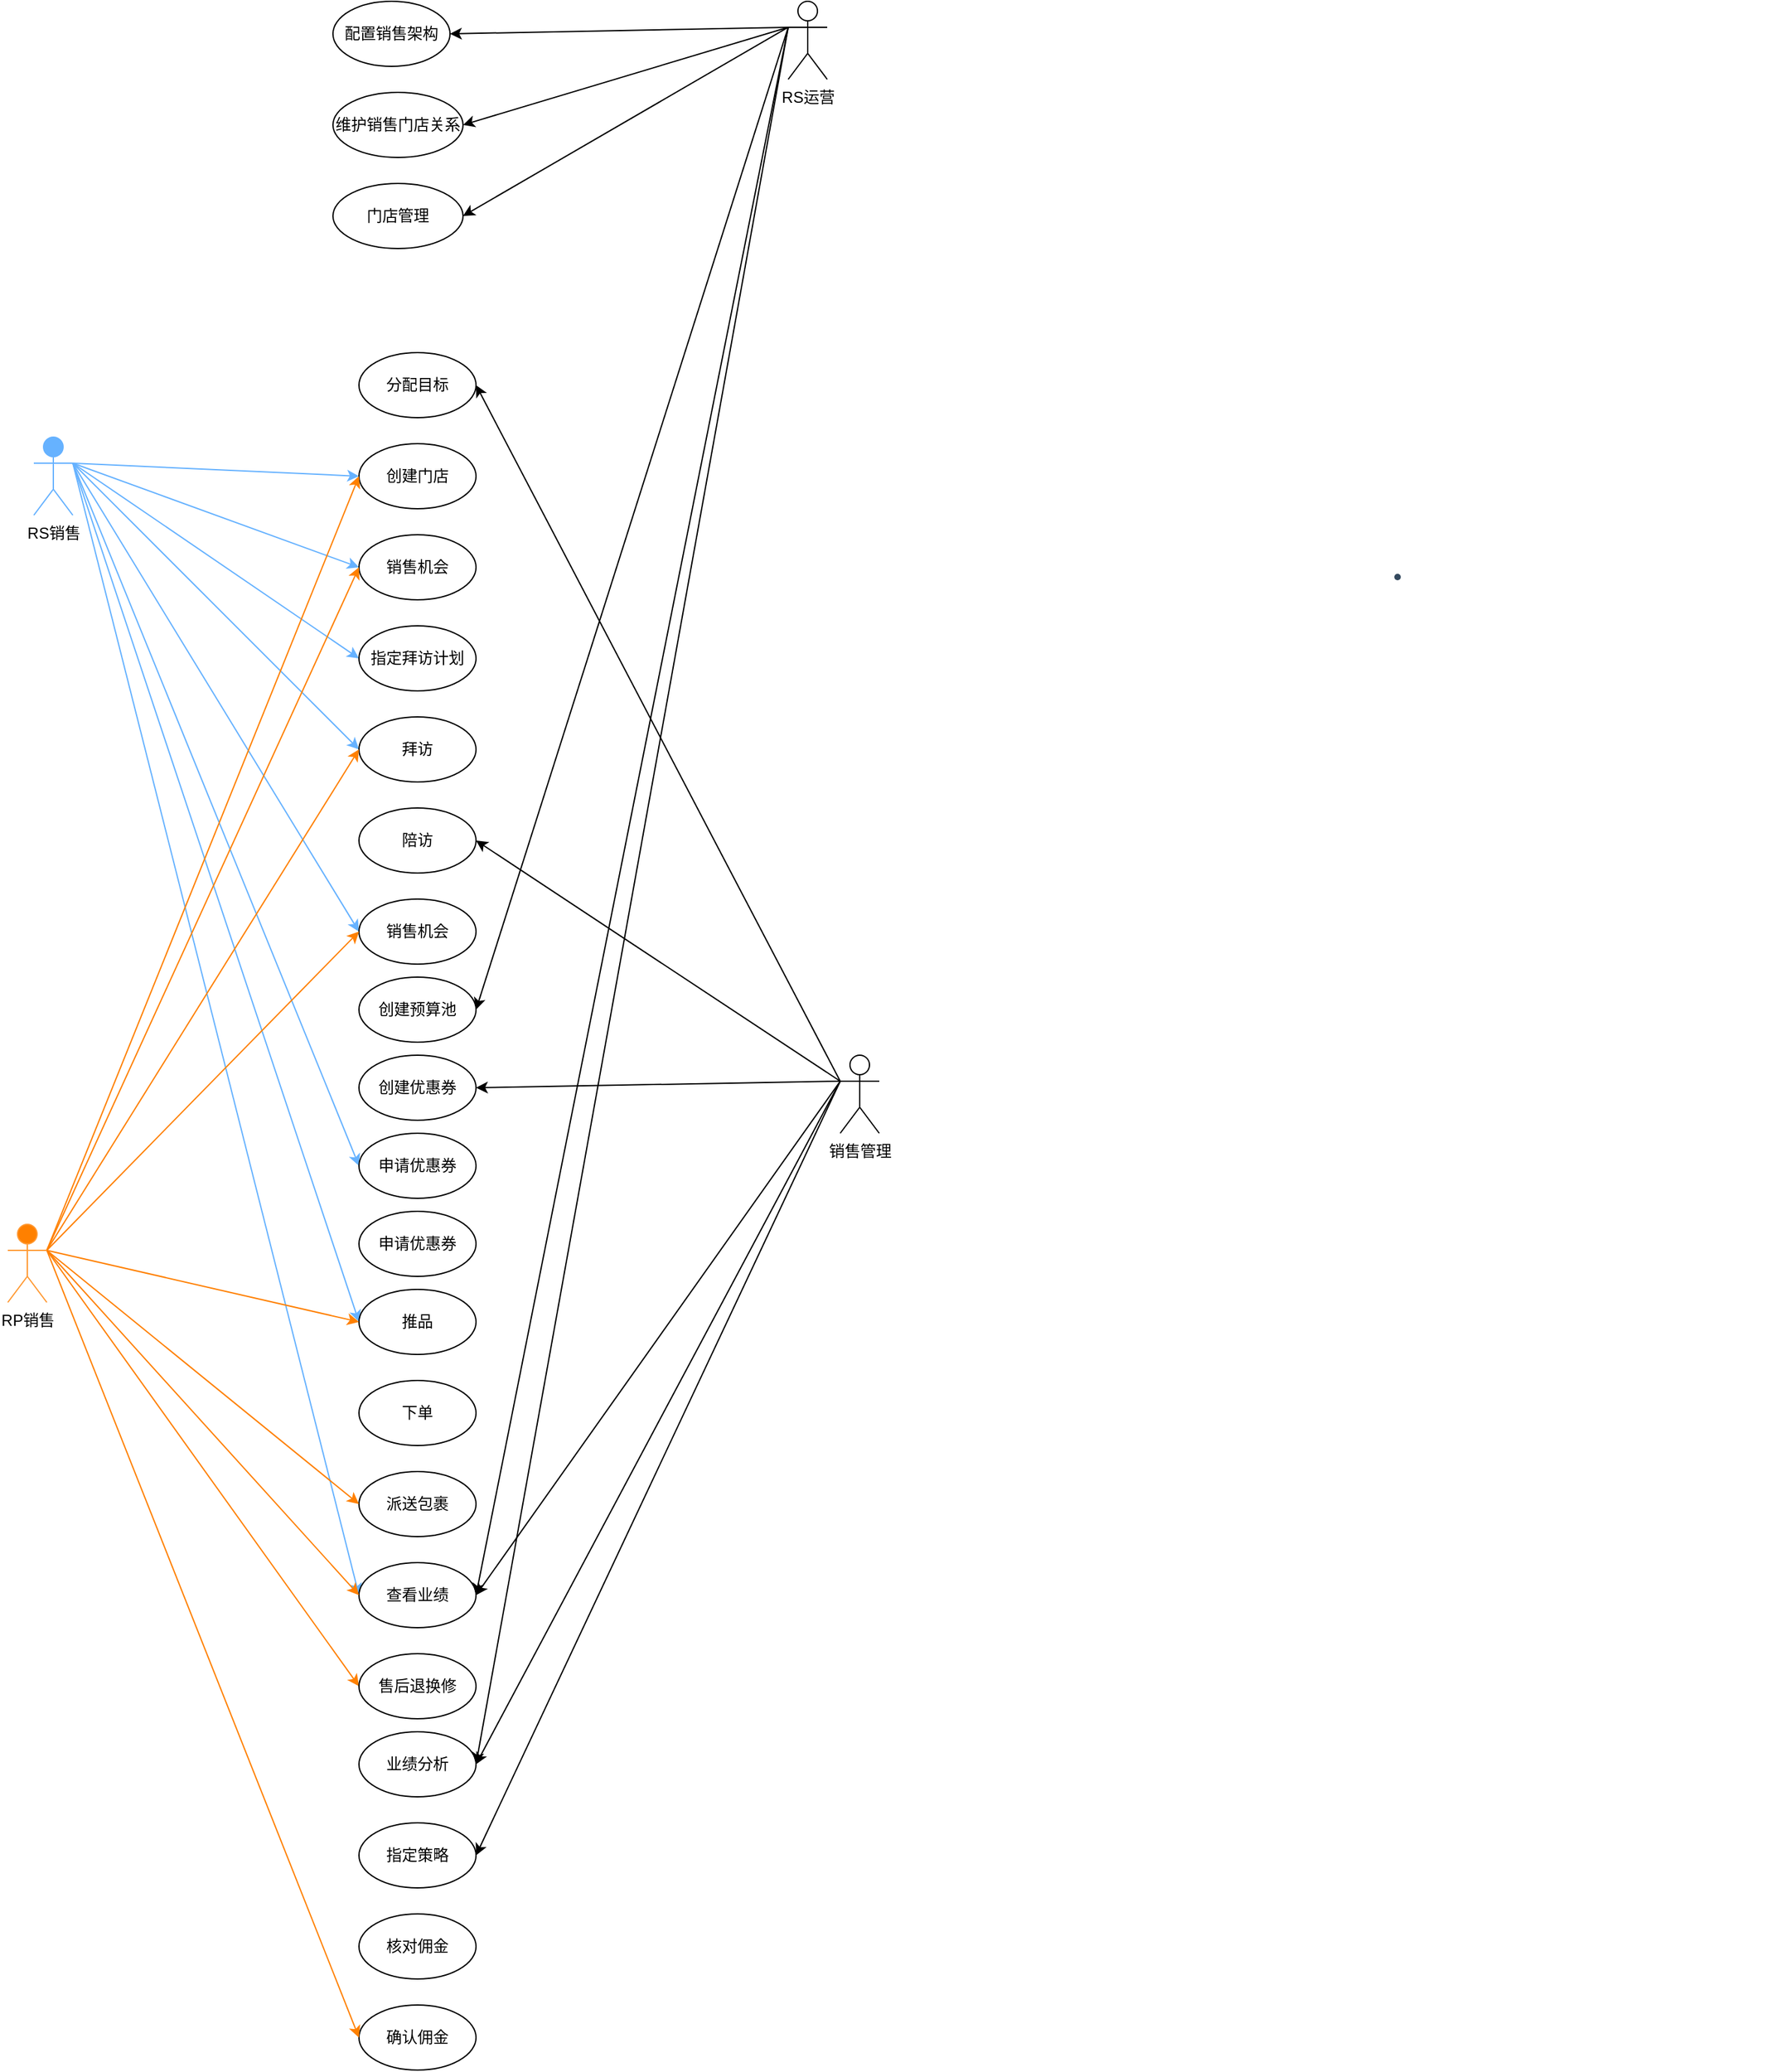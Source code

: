 <mxfile version="27.1.6">
  <diagram name="第 1 页" id="Rd4k-c5nyx-5NQ8se79g">
    <mxGraphModel dx="1183" dy="1963" grid="1" gridSize="10" guides="1" tooltips="1" connect="1" arrows="1" fold="1" page="1" pageScale="1" pageWidth="827" pageHeight="1169" math="0" shadow="0">
      <root>
        <mxCell id="0" />
        <mxCell id="1" parent="0" />
        <mxCell id="XD7w7CoPH_M2G8A22QaK-30" style="rounded=0;orthogonalLoop=1;jettySize=auto;html=1;entryX=0;entryY=0.5;entryDx=0;entryDy=0;exitX=1;exitY=0.333;exitDx=0;exitDy=0;exitPerimeter=0;fillColor=none;strokeColor=#66B2FF;" edge="1" parent="1" source="13VthSZgflkiJFEwZ5WM-1" target="XD7w7CoPH_M2G8A22QaK-26">
          <mxGeometry relative="1" as="geometry" />
        </mxCell>
        <mxCell id="XD7w7CoPH_M2G8A22QaK-32" style="edgeStyle=none;rounded=0;orthogonalLoop=1;jettySize=auto;html=1;entryX=0;entryY=0.5;entryDx=0;entryDy=0;exitX=1;exitY=0.333;exitDx=0;exitDy=0;exitPerimeter=0;fillColor=none;strokeColor=#66B2FF;" edge="1" parent="1" source="13VthSZgflkiJFEwZ5WM-1" target="XD7w7CoPH_M2G8A22QaK-1">
          <mxGeometry relative="1" as="geometry" />
        </mxCell>
        <mxCell id="XD7w7CoPH_M2G8A22QaK-33" style="edgeStyle=none;rounded=0;orthogonalLoop=1;jettySize=auto;html=1;entryX=0;entryY=0.5;entryDx=0;entryDy=0;exitX=1;exitY=0.333;exitDx=0;exitDy=0;exitPerimeter=0;fillColor=none;strokeColor=#66B2FF;" edge="1" parent="1" source="13VthSZgflkiJFEwZ5WM-1" target="13VthSZgflkiJFEwZ5WM-2">
          <mxGeometry relative="1" as="geometry" />
        </mxCell>
        <mxCell id="XD7w7CoPH_M2G8A22QaK-34" style="edgeStyle=none;rounded=0;orthogonalLoop=1;jettySize=auto;html=1;entryX=0;entryY=0.5;entryDx=0;entryDy=0;exitX=1;exitY=0.333;exitDx=0;exitDy=0;exitPerimeter=0;fillColor=none;strokeColor=#66B2FF;" edge="1" parent="1" source="13VthSZgflkiJFEwZ5WM-1" target="XD7w7CoPH_M2G8A22QaK-13">
          <mxGeometry relative="1" as="geometry" />
        </mxCell>
        <mxCell id="XD7w7CoPH_M2G8A22QaK-37" style="edgeStyle=none;rounded=0;orthogonalLoop=1;jettySize=auto;html=1;entryX=0;entryY=0.5;entryDx=0;entryDy=0;exitX=1;exitY=0.333;exitDx=0;exitDy=0;exitPerimeter=0;fillColor=none;strokeColor=#66B2FF;" edge="1" parent="1" source="13VthSZgflkiJFEwZ5WM-1" target="XD7w7CoPH_M2G8A22QaK-36">
          <mxGeometry relative="1" as="geometry" />
        </mxCell>
        <mxCell id="XD7w7CoPH_M2G8A22QaK-38" style="edgeStyle=none;rounded=0;orthogonalLoop=1;jettySize=auto;html=1;entryX=0;entryY=0.5;entryDx=0;entryDy=0;exitX=1;exitY=0.333;exitDx=0;exitDy=0;exitPerimeter=0;fillColor=none;strokeColor=#66B2FF;" edge="1" parent="1" source="13VthSZgflkiJFEwZ5WM-1" target="XD7w7CoPH_M2G8A22QaK-16">
          <mxGeometry relative="1" as="geometry" />
        </mxCell>
        <mxCell id="XD7w7CoPH_M2G8A22QaK-39" style="edgeStyle=none;rounded=0;orthogonalLoop=1;jettySize=auto;html=1;entryX=0;entryY=0.5;entryDx=0;entryDy=0;exitX=1;exitY=0.333;exitDx=0;exitDy=0;exitPerimeter=0;fillColor=none;strokeColor=#66B2FF;" edge="1" parent="1" source="13VthSZgflkiJFEwZ5WM-1" target="XD7w7CoPH_M2G8A22QaK-18">
          <mxGeometry relative="1" as="geometry" />
        </mxCell>
        <mxCell id="XD7w7CoPH_M2G8A22QaK-42" style="edgeStyle=none;rounded=0;orthogonalLoop=1;jettySize=auto;html=1;exitX=1;exitY=0.333;exitDx=0;exitDy=0;exitPerimeter=0;entryX=0;entryY=0.5;entryDx=0;entryDy=0;fillColor=none;strokeColor=#66B2FF;" edge="1" parent="1" source="13VthSZgflkiJFEwZ5WM-1" target="XD7w7CoPH_M2G8A22QaK-20">
          <mxGeometry relative="1" as="geometry" />
        </mxCell>
        <mxCell id="13VthSZgflkiJFEwZ5WM-1" value="RS销售" style="shape=umlActor;verticalLabelPosition=bottom;verticalAlign=top;html=1;outlineConnect=0;fillColor=#66B2FF;strokeColor=#66B2FF;" parent="1" vertex="1">
          <mxGeometry x="50" y="75" width="30" height="60" as="geometry" />
        </mxCell>
        <mxCell id="13VthSZgflkiJFEwZ5WM-2" value="指定拜访计划" style="ellipse;whiteSpace=wrap;html=1;" parent="1" vertex="1">
          <mxGeometry x="300" y="220" width="90" height="50" as="geometry" />
        </mxCell>
        <mxCell id="XD7w7CoPH_M2G8A22QaK-1" value="销售机会" style="ellipse;whiteSpace=wrap;html=1;" vertex="1" parent="1">
          <mxGeometry x="300" y="150" width="90" height="50" as="geometry" />
        </mxCell>
        <mxCell id="XD7w7CoPH_M2G8A22QaK-11" value="&lt;ul style=&quot;box-sizing: border-box; --tw-border-spacing-x: 0; --tw-border-spacing-y: 0; --tw-translate-x: 0; --tw-translate-y: 0; --tw-rotate: 0; --tw-skew-x: 0; --tw-skew-y: 0; --tw-scale-x: 1; --tw-scale-y: 1; --tw-pan-x: ; --tw-pan-y: ; --tw-pinch-zoom: ; --tw-scroll-snap-strictness: proximity; --tw-ordinal: ; --tw-slashed-zero: ; --tw-numeric-figure: ; --tw-numeric-spacing: ; --tw-numeric-fraction: ; --tw-ring-inset: ; --tw-ring-offset-width: 0px; --tw-ring-offset-color: light-dark(#fff, #000000); --tw-ring-color: rgb(59 130 246 / .5); --tw-ring-offset-shadow: 0 0 #0000; --tw-ring-shadow: 0 0 #0000; --tw-shadow: 0 0 #0000; --tw-shadow-colored: 0 0 #0000; --tw-blur: ; --tw-brightness: ; --tw-contrast: ; --tw-grayscale: ; --tw-hue-rotate: ; --tw-invert: ; --tw-saturate: ; --tw-sepia: ; --tw-drop-shadow: ; --tw-backdrop-blur: ; --tw-backdrop-brightness: ; --tw-backdrop-contrast: ; --tw-backdrop-grayscale: ; --tw-backdrop-hue-rotate: ; --tw-backdrop-invert: ; --tw-backdrop-opacity: ; --tw-backdrop-saturate: ; --tw-backdrop-sepia: ; margin: 0px; padding-left: 30px; position: relative; caret-color: rgb(52, 73, 94); color: rgb(52, 73, 94); font-family: Ubuntu, &amp;quot;Source Sans Pro&amp;quot;, sans-serif; font-size: 16px; font-style: normal; font-variant-caps: normal; font-weight: 400; letter-spacing: normal; text-align: left; text-indent: 0px; text-transform: none; white-space: normal; word-spacing: 0px; -webkit-text-stroke-width: 0px; text-decoration: none;&quot; data-mark=&quot;-&quot; class=&quot;ul-list&quot;&gt;&lt;li style=&quot;box-sizing: border-box; --tw-border-spacing-x: 0; --tw-border-spacing-y: 0; --tw-translate-x: 0; --tw-translate-y: 0; --tw-rotate: 0; --tw-skew-x: 0; --tw-skew-y: 0; --tw-scale-x: 1; --tw-scale-y: 1; --tw-pan-x: ; --tw-pan-y: ; --tw-pinch-zoom: ; --tw-scroll-snap-strictness: proximity; --tw-ordinal: ; --tw-slashed-zero: ; --tw-numeric-figure: ; --tw-numeric-spacing: ; --tw-numeric-fraction: ; --tw-ring-inset: ; --tw-ring-offset-width: 0px; --tw-ring-offset-color: light-dark(#fff, #000000); --tw-ring-color: rgb(59 130 246 / .5); --tw-ring-offset-shadow: 0 0 #0000; --tw-ring-shadow: 0 0 #0000; --tw-shadow: 0 0 #0000; --tw-shadow-colored: 0 0 #0000; --tw-blur: ; --tw-brightness: ; --tw-contrast: ; --tw-grayscale: ; --tw-hue-rotate: ; --tw-invert: ; --tw-saturate: ; --tw-sepia: ; --tw-drop-shadow: ; --tw-backdrop-blur: ; --tw-backdrop-brightness: ; --tw-backdrop-contrast: ; --tw-backdrop-grayscale: ; --tw-backdrop-hue-rotate: ; --tw-backdrop-invert: ; --tw-backdrop-opacity: ; --tw-backdrop-saturate: ; --tw-backdrop-sepia: ; margin: 0px; position: relative;&quot; class=&quot;md-list-item md-focus-container&quot;&gt;&lt;p style=&quot;box-sizing: border-box; --tw-border-spacing-x: 0; --tw-border-spacing-y: 0; --tw-translate-x: 0; --tw-translate-y: 0; --tw-rotate: 0; --tw-skew-x: 0; --tw-skew-y: 0; --tw-scale-x: 1; --tw-scale-y: 1; --tw-pan-x: ; --tw-pan-y: ; --tw-pinch-zoom: ; --tw-scroll-snap-strictness: proximity; --tw-ordinal: ; --tw-slashed-zero: ; --tw-numeric-figure: ; --tw-numeric-spacing: ; --tw-numeric-fraction: ; --tw-ring-inset: ; --tw-ring-offset-width: 0px; --tw-ring-offset-color: light-dark(#fff, #000000); --tw-ring-color: rgb(59 130 246 / .5); --tw-ring-offset-shadow: 0 0 #0000; --tw-ring-shadow: 0 0 #0000; --tw-shadow: 0 0 #0000; --tw-shadow-colored: 0 0 #0000; --tw-blur: ; --tw-brightness: ; --tw-contrast: ; --tw-grayscale: ; --tw-hue-rotate: ; --tw-invert: ; --tw-saturate: ; --tw-sepia: ; --tw-drop-shadow: ; --tw-backdrop-blur: ; --tw-backdrop-brightness: ; --tw-backdrop-contrast: ; --tw-backdrop-grayscale: ; --tw-backdrop-hue-rotate: ; --tw-backdrop-invert: ; --tw-backdrop-opacity: ; --tw-backdrop-saturate: ; --tw-backdrop-sepia: ; line-height: 1.6rem; orphans: 4; margin: 0px 0px 0.5rem; white-space: pre-wrap; position: relative; word-spacing: 0.05rem;&quot; class=&quot;md-end-block md-p md-focus&quot;&gt;&lt;br&gt;&lt;/p&gt;&lt;/li&gt;&lt;/ul&gt;" style="text;html=1;align=center;verticalAlign=middle;whiteSpace=wrap;rounded=0;" vertex="1" parent="1">
          <mxGeometry x="800" y="170" width="600" height="30" as="geometry" />
        </mxCell>
        <mxCell id="XD7w7CoPH_M2G8A22QaK-13" value="拜访" style="ellipse;whiteSpace=wrap;html=1;" vertex="1" parent="1">
          <mxGeometry x="300" y="290" width="90" height="50" as="geometry" />
        </mxCell>
        <mxCell id="XD7w7CoPH_M2G8A22QaK-14" value="陪访" style="ellipse;whiteSpace=wrap;html=1;" vertex="1" parent="1">
          <mxGeometry x="300" y="360" width="90" height="50" as="geometry" />
        </mxCell>
        <mxCell id="XD7w7CoPH_M2G8A22QaK-15" value="创建优惠券" style="ellipse;whiteSpace=wrap;html=1;" vertex="1" parent="1">
          <mxGeometry x="300" y="550" width="90" height="50" as="geometry" />
        </mxCell>
        <mxCell id="XD7w7CoPH_M2G8A22QaK-16" value="申请优惠券" style="ellipse;whiteSpace=wrap;html=1;" vertex="1" parent="1">
          <mxGeometry x="300" y="610" width="90" height="50" as="geometry" />
        </mxCell>
        <mxCell id="XD7w7CoPH_M2G8A22QaK-18" value="推品" style="ellipse;whiteSpace=wrap;html=1;" vertex="1" parent="1">
          <mxGeometry x="300" y="730" width="90" height="50" as="geometry" />
        </mxCell>
        <mxCell id="XD7w7CoPH_M2G8A22QaK-19" value="下单" style="ellipse;whiteSpace=wrap;html=1;" vertex="1" parent="1">
          <mxGeometry x="300" y="800" width="90" height="50" as="geometry" />
        </mxCell>
        <mxCell id="XD7w7CoPH_M2G8A22QaK-20" value="查看业绩" style="ellipse;whiteSpace=wrap;html=1;" vertex="1" parent="1">
          <mxGeometry x="300" y="940" width="90" height="50" as="geometry" />
        </mxCell>
        <mxCell id="XD7w7CoPH_M2G8A22QaK-21" value="业绩分析" style="ellipse;whiteSpace=wrap;html=1;" vertex="1" parent="1">
          <mxGeometry x="300" y="1070" width="90" height="50" as="geometry" />
        </mxCell>
        <mxCell id="XD7w7CoPH_M2G8A22QaK-22" value="指定策略" style="ellipse;whiteSpace=wrap;html=1;" vertex="1" parent="1">
          <mxGeometry x="300" y="1140" width="90" height="50" as="geometry" />
        </mxCell>
        <mxCell id="XD7w7CoPH_M2G8A22QaK-25" value="派送包裹" style="ellipse;whiteSpace=wrap;html=1;" vertex="1" parent="1">
          <mxGeometry x="300" y="870" width="90" height="50" as="geometry" />
        </mxCell>
        <mxCell id="XD7w7CoPH_M2G8A22QaK-26" value="创建门店" style="ellipse;whiteSpace=wrap;html=1;" vertex="1" parent="1">
          <mxGeometry x="300" y="80" width="90" height="50" as="geometry" />
        </mxCell>
        <mxCell id="XD7w7CoPH_M2G8A22QaK-29" value="核对佣金" style="ellipse;whiteSpace=wrap;html=1;" vertex="1" parent="1">
          <mxGeometry x="300" y="1210" width="90" height="50" as="geometry" />
        </mxCell>
        <mxCell id="XD7w7CoPH_M2G8A22QaK-36" value="销售机会" style="ellipse;whiteSpace=wrap;html=1;" vertex="1" parent="1">
          <mxGeometry x="300" y="430" width="90" height="50" as="geometry" />
        </mxCell>
        <mxCell id="XD7w7CoPH_M2G8A22QaK-49" value="创建预算池" style="ellipse;whiteSpace=wrap;html=1;" vertex="1" parent="1">
          <mxGeometry x="300" y="490" width="90" height="50" as="geometry" />
        </mxCell>
        <mxCell id="XD7w7CoPH_M2G8A22QaK-51" value="确认佣金" style="ellipse;whiteSpace=wrap;html=1;" vertex="1" parent="1">
          <mxGeometry x="300" y="1280" width="90" height="50" as="geometry" />
        </mxCell>
        <mxCell id="XD7w7CoPH_M2G8A22QaK-52" value="配置销售架构" style="ellipse;whiteSpace=wrap;html=1;" vertex="1" parent="1">
          <mxGeometry x="280" y="-260" width="90" height="50" as="geometry" />
        </mxCell>
        <mxCell id="XD7w7CoPH_M2G8A22QaK-69" style="edgeStyle=none;rounded=0;orthogonalLoop=1;jettySize=auto;html=1;entryX=0;entryY=0.5;entryDx=0;entryDy=0;exitX=1;exitY=0.333;exitDx=0;exitDy=0;exitPerimeter=0;fillColor=#ffe6cc;strokeColor=#FF8000;" edge="1" parent="1" source="XD7w7CoPH_M2G8A22QaK-53" target="XD7w7CoPH_M2G8A22QaK-26">
          <mxGeometry relative="1" as="geometry" />
        </mxCell>
        <mxCell id="XD7w7CoPH_M2G8A22QaK-70" style="edgeStyle=none;rounded=0;orthogonalLoop=1;jettySize=auto;html=1;exitX=1;exitY=0.333;exitDx=0;exitDy=0;exitPerimeter=0;entryX=0;entryY=0.5;entryDx=0;entryDy=0;fillColor=#ffe6cc;strokeColor=#FF8000;" edge="1" parent="1" source="XD7w7CoPH_M2G8A22QaK-53" target="XD7w7CoPH_M2G8A22QaK-1">
          <mxGeometry relative="1" as="geometry" />
        </mxCell>
        <mxCell id="XD7w7CoPH_M2G8A22QaK-71" style="edgeStyle=none;rounded=0;orthogonalLoop=1;jettySize=auto;html=1;exitX=1;exitY=0.333;exitDx=0;exitDy=0;exitPerimeter=0;entryX=0;entryY=0.5;entryDx=0;entryDy=0;fillColor=#ffe6cc;strokeColor=#FF8000;" edge="1" parent="1" source="XD7w7CoPH_M2G8A22QaK-53" target="XD7w7CoPH_M2G8A22QaK-13">
          <mxGeometry relative="1" as="geometry" />
        </mxCell>
        <mxCell id="XD7w7CoPH_M2G8A22QaK-72" style="edgeStyle=none;rounded=0;orthogonalLoop=1;jettySize=auto;html=1;exitX=1;exitY=0.333;exitDx=0;exitDy=0;exitPerimeter=0;entryX=0;entryY=0.5;entryDx=0;entryDy=0;fillColor=#ffe6cc;strokeColor=#FF8000;" edge="1" parent="1" source="XD7w7CoPH_M2G8A22QaK-53" target="XD7w7CoPH_M2G8A22QaK-36">
          <mxGeometry relative="1" as="geometry" />
        </mxCell>
        <mxCell id="XD7w7CoPH_M2G8A22QaK-74" style="edgeStyle=none;rounded=0;orthogonalLoop=1;jettySize=auto;html=1;exitX=1;exitY=0.333;exitDx=0;exitDy=0;exitPerimeter=0;entryX=0;entryY=0.5;entryDx=0;entryDy=0;fillColor=#ffe6cc;strokeColor=#FF8000;" edge="1" parent="1" source="XD7w7CoPH_M2G8A22QaK-53" target="XD7w7CoPH_M2G8A22QaK-18">
          <mxGeometry relative="1" as="geometry" />
        </mxCell>
        <mxCell id="XD7w7CoPH_M2G8A22QaK-75" style="edgeStyle=none;rounded=0;orthogonalLoop=1;jettySize=auto;html=1;exitX=1;exitY=0.333;exitDx=0;exitDy=0;exitPerimeter=0;entryX=0;entryY=0.5;entryDx=0;entryDy=0;fillColor=#ffe6cc;strokeColor=#FF8000;" edge="1" parent="1" source="XD7w7CoPH_M2G8A22QaK-53" target="XD7w7CoPH_M2G8A22QaK-25">
          <mxGeometry relative="1" as="geometry" />
        </mxCell>
        <mxCell id="XD7w7CoPH_M2G8A22QaK-77" style="edgeStyle=none;rounded=0;orthogonalLoop=1;jettySize=auto;html=1;exitX=1;exitY=0.333;exitDx=0;exitDy=0;exitPerimeter=0;entryX=0;entryY=0.5;entryDx=0;entryDy=0;fillColor=#ffe6cc;strokeColor=#FF8000;" edge="1" parent="1" source="XD7w7CoPH_M2G8A22QaK-53" target="XD7w7CoPH_M2G8A22QaK-51">
          <mxGeometry relative="1" as="geometry" />
        </mxCell>
        <mxCell id="XD7w7CoPH_M2G8A22QaK-79" style="edgeStyle=none;rounded=0;orthogonalLoop=1;jettySize=auto;html=1;exitX=1;exitY=0.333;exitDx=0;exitDy=0;exitPerimeter=0;entryX=0;entryY=0.5;entryDx=0;entryDy=0;fillColor=#ffe6cc;strokeColor=#FF8000;" edge="1" parent="1" source="XD7w7CoPH_M2G8A22QaK-53" target="XD7w7CoPH_M2G8A22QaK-78">
          <mxGeometry relative="1" as="geometry" />
        </mxCell>
        <mxCell id="XD7w7CoPH_M2G8A22QaK-80" style="edgeStyle=none;rounded=0;orthogonalLoop=1;jettySize=auto;html=1;exitX=1;exitY=0.333;exitDx=0;exitDy=0;exitPerimeter=0;entryX=0;entryY=0.5;entryDx=0;entryDy=0;fillColor=#ffe6cc;strokeColor=#FF8000;" edge="1" parent="1" source="XD7w7CoPH_M2G8A22QaK-53" target="XD7w7CoPH_M2G8A22QaK-20">
          <mxGeometry relative="1" as="geometry" />
        </mxCell>
        <mxCell id="XD7w7CoPH_M2G8A22QaK-53" value="RP销售" style="shape=umlActor;verticalLabelPosition=bottom;verticalAlign=top;html=1;outlineConnect=0;strokeColor=#FF9933;fillColor=#FF8000;" vertex="1" parent="1">
          <mxGeometry x="30" y="680" width="30" height="60" as="geometry" />
        </mxCell>
        <mxCell id="XD7w7CoPH_M2G8A22QaK-78" value="售后退换修" style="ellipse;whiteSpace=wrap;html=1;" vertex="1" parent="1">
          <mxGeometry x="300" y="1010" width="90" height="50" as="geometry" />
        </mxCell>
        <mxCell id="XD7w7CoPH_M2G8A22QaK-104" style="edgeStyle=none;rounded=0;orthogonalLoop=1;jettySize=auto;html=1;entryX=1;entryY=0.5;entryDx=0;entryDy=0;" edge="1" parent="1" target="XD7w7CoPH_M2G8A22QaK-52">
          <mxGeometry relative="1" as="geometry">
            <mxPoint x="630" y="-240" as="sourcePoint" />
          </mxGeometry>
        </mxCell>
        <mxCell id="XD7w7CoPH_M2G8A22QaK-108" style="edgeStyle=none;rounded=0;orthogonalLoop=1;jettySize=auto;html=1;exitX=0;exitY=0.333;exitDx=0;exitDy=0;exitPerimeter=0;entryX=1;entryY=0.5;entryDx=0;entryDy=0;" edge="1" parent="1" source="XD7w7CoPH_M2G8A22QaK-82" target="XD7w7CoPH_M2G8A22QaK-86">
          <mxGeometry relative="1" as="geometry" />
        </mxCell>
        <mxCell id="XD7w7CoPH_M2G8A22QaK-109" style="edgeStyle=none;rounded=0;orthogonalLoop=1;jettySize=auto;html=1;exitX=0;exitY=0.333;exitDx=0;exitDy=0;exitPerimeter=0;entryX=1;entryY=0.5;entryDx=0;entryDy=0;" edge="1" parent="1" source="XD7w7CoPH_M2G8A22QaK-82" target="XD7w7CoPH_M2G8A22QaK-49">
          <mxGeometry relative="1" as="geometry" />
        </mxCell>
        <mxCell id="XD7w7CoPH_M2G8A22QaK-110" style="edgeStyle=none;rounded=0;orthogonalLoop=1;jettySize=auto;html=1;exitX=0;exitY=0.333;exitDx=0;exitDy=0;exitPerimeter=0;entryX=1;entryY=0.5;entryDx=0;entryDy=0;" edge="1" parent="1" source="XD7w7CoPH_M2G8A22QaK-82" target="XD7w7CoPH_M2G8A22QaK-20">
          <mxGeometry relative="1" as="geometry" />
        </mxCell>
        <mxCell id="XD7w7CoPH_M2G8A22QaK-112" style="edgeStyle=none;rounded=0;orthogonalLoop=1;jettySize=auto;html=1;exitX=0;exitY=0.333;exitDx=0;exitDy=0;exitPerimeter=0;entryX=1;entryY=0.5;entryDx=0;entryDy=0;" edge="1" parent="1" source="XD7w7CoPH_M2G8A22QaK-82" target="XD7w7CoPH_M2G8A22QaK-21">
          <mxGeometry relative="1" as="geometry" />
        </mxCell>
        <mxCell id="XD7w7CoPH_M2G8A22QaK-114" style="edgeStyle=none;rounded=0;orthogonalLoop=1;jettySize=auto;html=1;exitX=0;exitY=0.333;exitDx=0;exitDy=0;exitPerimeter=0;entryX=1;entryY=0.5;entryDx=0;entryDy=0;" edge="1" parent="1" source="XD7w7CoPH_M2G8A22QaK-82" target="XD7w7CoPH_M2G8A22QaK-113">
          <mxGeometry relative="1" as="geometry" />
        </mxCell>
        <mxCell id="XD7w7CoPH_M2G8A22QaK-82" value="RS运营" style="shape=umlActor;verticalLabelPosition=bottom;verticalAlign=top;html=1;outlineConnect=0;" vertex="1" parent="1">
          <mxGeometry x="630" y="-260" width="30" height="60" as="geometry" />
        </mxCell>
        <mxCell id="XD7w7CoPH_M2G8A22QaK-86" value="维护销售门店关系" style="ellipse;whiteSpace=wrap;html=1;" vertex="1" parent="1">
          <mxGeometry x="280" y="-190" width="100" height="50" as="geometry" />
        </mxCell>
        <mxCell id="XD7w7CoPH_M2G8A22QaK-90" style="edgeStyle=none;rounded=0;orthogonalLoop=1;jettySize=auto;html=1;entryX=1;entryY=0.5;entryDx=0;entryDy=0;exitX=0;exitY=0.333;exitDx=0;exitDy=0;exitPerimeter=0;" edge="1" parent="1" source="XD7w7CoPH_M2G8A22QaK-88" target="XD7w7CoPH_M2G8A22QaK-89">
          <mxGeometry relative="1" as="geometry" />
        </mxCell>
        <mxCell id="XD7w7CoPH_M2G8A22QaK-91" style="edgeStyle=none;rounded=0;orthogonalLoop=1;jettySize=auto;html=1;exitX=0;exitY=0.333;exitDx=0;exitDy=0;exitPerimeter=0;entryX=1;entryY=0.5;entryDx=0;entryDy=0;" edge="1" parent="1" source="XD7w7CoPH_M2G8A22QaK-88" target="XD7w7CoPH_M2G8A22QaK-14">
          <mxGeometry relative="1" as="geometry" />
        </mxCell>
        <mxCell id="XD7w7CoPH_M2G8A22QaK-93" style="edgeStyle=none;rounded=0;orthogonalLoop=1;jettySize=auto;html=1;exitX=0;exitY=0.333;exitDx=0;exitDy=0;exitPerimeter=0;entryX=1;entryY=0.5;entryDx=0;entryDy=0;" edge="1" parent="1" source="XD7w7CoPH_M2G8A22QaK-88" target="XD7w7CoPH_M2G8A22QaK-15">
          <mxGeometry relative="1" as="geometry" />
        </mxCell>
        <mxCell id="XD7w7CoPH_M2G8A22QaK-94" style="edgeStyle=none;rounded=0;orthogonalLoop=1;jettySize=auto;html=1;exitX=0;exitY=0.333;exitDx=0;exitDy=0;exitPerimeter=0;entryX=1;entryY=0.5;entryDx=0;entryDy=0;" edge="1" parent="1" source="XD7w7CoPH_M2G8A22QaK-88" target="XD7w7CoPH_M2G8A22QaK-20">
          <mxGeometry relative="1" as="geometry" />
        </mxCell>
        <mxCell id="XD7w7CoPH_M2G8A22QaK-95" style="edgeStyle=none;rounded=0;orthogonalLoop=1;jettySize=auto;html=1;exitX=0;exitY=0.333;exitDx=0;exitDy=0;exitPerimeter=0;entryX=1;entryY=0.5;entryDx=0;entryDy=0;" edge="1" parent="1" source="XD7w7CoPH_M2G8A22QaK-88" target="XD7w7CoPH_M2G8A22QaK-21">
          <mxGeometry relative="1" as="geometry">
            <mxPoint x="580" y="750" as="targetPoint" />
          </mxGeometry>
        </mxCell>
        <mxCell id="XD7w7CoPH_M2G8A22QaK-96" style="edgeStyle=none;rounded=0;orthogonalLoop=1;jettySize=auto;html=1;exitX=0;exitY=0.333;exitDx=0;exitDy=0;exitPerimeter=0;entryX=1;entryY=0.5;entryDx=0;entryDy=0;" edge="1" parent="1" source="XD7w7CoPH_M2G8A22QaK-88" target="XD7w7CoPH_M2G8A22QaK-22">
          <mxGeometry relative="1" as="geometry" />
        </mxCell>
        <mxCell id="XD7w7CoPH_M2G8A22QaK-88" value="销售管理" style="shape=umlActor;verticalLabelPosition=bottom;verticalAlign=top;html=1;outlineConnect=0;" vertex="1" parent="1">
          <mxGeometry x="670" y="550" width="30" height="60" as="geometry" />
        </mxCell>
        <mxCell id="XD7w7CoPH_M2G8A22QaK-89" value="分配目标" style="ellipse;whiteSpace=wrap;html=1;" vertex="1" parent="1">
          <mxGeometry x="300" y="10" width="90" height="50" as="geometry" />
        </mxCell>
        <mxCell id="XD7w7CoPH_M2G8A22QaK-105" value="申请优惠券" style="ellipse;whiteSpace=wrap;html=1;" vertex="1" parent="1">
          <mxGeometry x="300" y="670" width="90" height="50" as="geometry" />
        </mxCell>
        <mxCell id="XD7w7CoPH_M2G8A22QaK-113" value="门店管理" style="ellipse;whiteSpace=wrap;html=1;" vertex="1" parent="1">
          <mxGeometry x="280" y="-120" width="100" height="50" as="geometry" />
        </mxCell>
      </root>
    </mxGraphModel>
  </diagram>
</mxfile>
